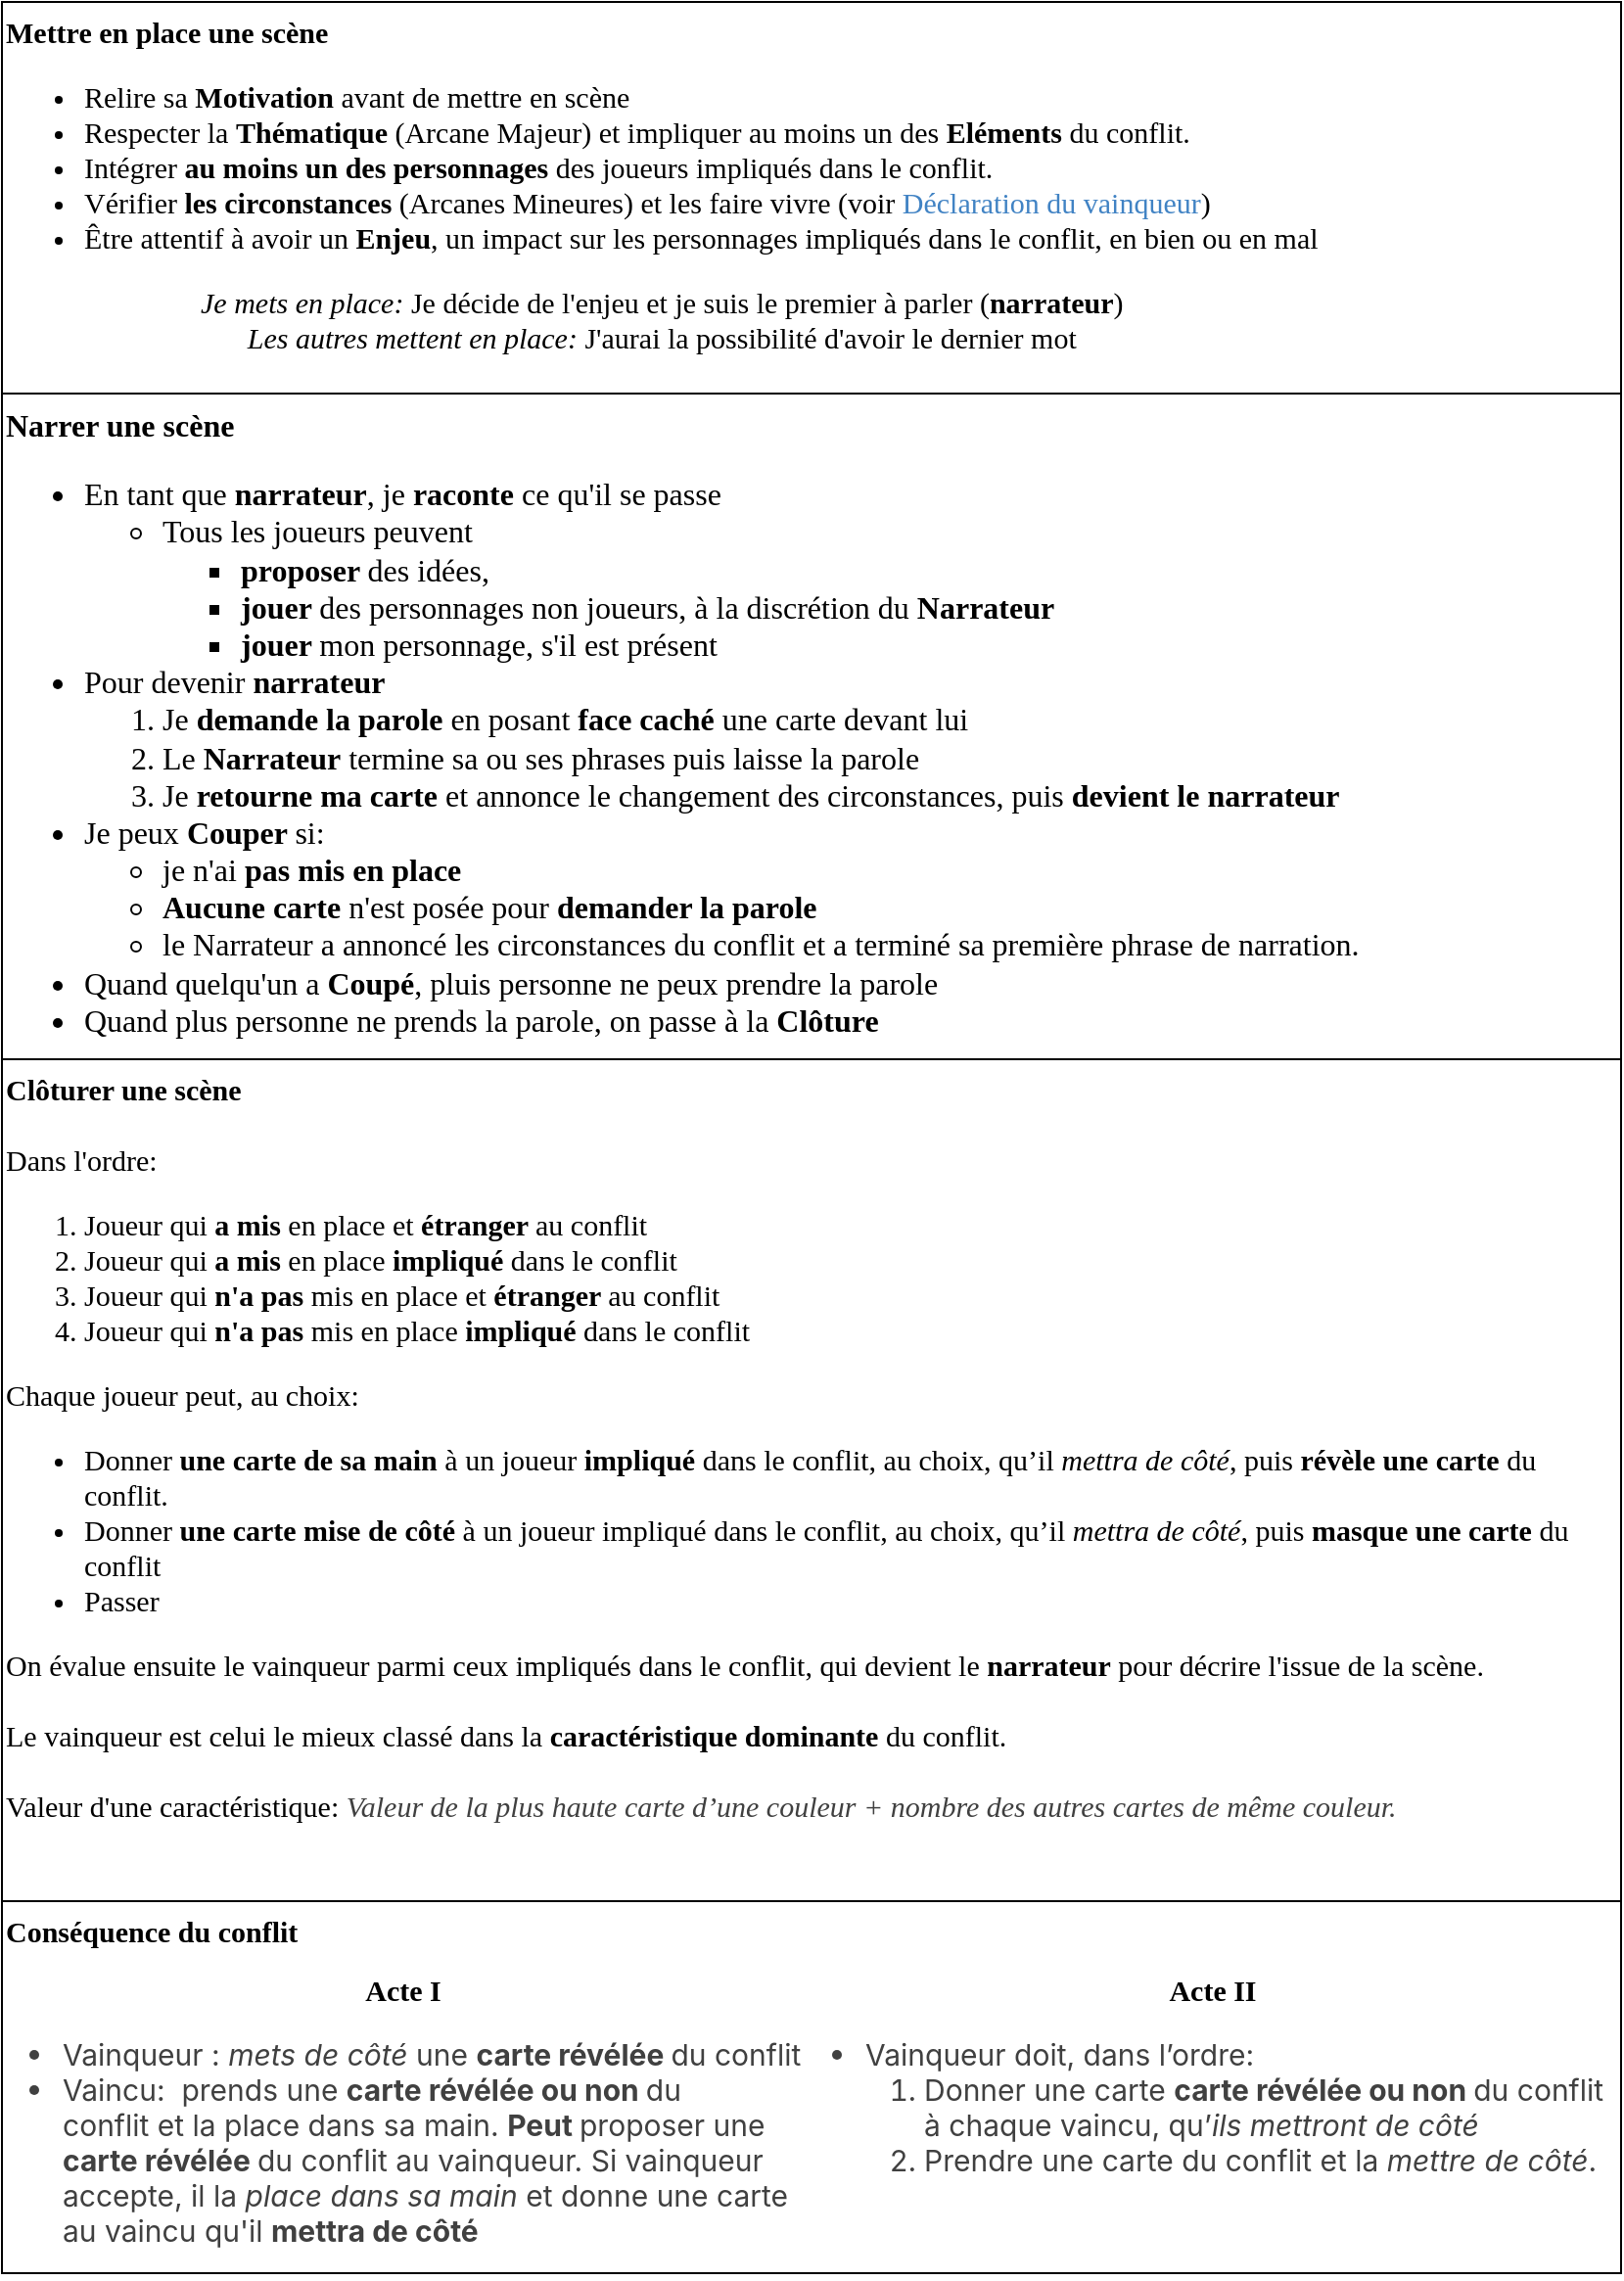 <mxfile version="22.1.9" type="device">
  <diagram id="-t3jnJLLlr8ztdedUzw0" name="Page-1">
    <mxGraphModel dx="1232" dy="1138" grid="1" gridSize="10" guides="1" tooltips="1" connect="1" arrows="1" fold="1" page="1" pageScale="1" pageWidth="827" pageHeight="1169" math="0" shadow="0">
      <root>
        <mxCell id="0" />
        <mxCell id="1" parent="0" />
        <mxCell id="fv9yM441IxTw7lYAv-bU-1" value="&lt;font face=&quot;Georgia&quot; style=&quot;font-size: 15px;&quot;&gt;&lt;b&gt;Mettre en place une scène&lt;/b&gt;&lt;br&gt;&lt;ul&gt;&lt;li style=&quot;box-sizing: border-box; margin: 0px; padding: 0px; border: 0px; font-style: inherit; font-variant: inherit; font-stretch: inherit; font-size: inherit; line-height: inherit; font-family: inherit; font-optical-sizing: inherit; font-kerning: inherit; font-feature-settings: inherit; font-variation-settings: inherit; vertical-align: baseline;&quot;&gt;&lt;span style=&quot;font-weight: inherit;&quot;&gt;Relire sa &lt;/span&gt;&lt;b&gt;Motivation&lt;/b&gt;&amp;nbsp;avant de mettre en scène&lt;/li&gt;&lt;li style=&quot;box-sizing: border-box; margin: 0px; padding: 0px; border: 0px; font-style: inherit; font-variant: inherit; font-stretch: inherit; font-size: inherit; line-height: inherit; font-family: inherit; font-optical-sizing: inherit; font-kerning: inherit; font-feature-settings: inherit; font-variation-settings: inherit; vertical-align: baseline;&quot;&gt;&lt;span style=&quot;font-weight: inherit;&quot;&gt;Respecter la &lt;/span&gt;&lt;b&gt;Thématique&lt;/b&gt;&lt;span style=&quot;font-weight: inherit;&quot;&gt; (Arcane Majeur) et impliquer au moins un des&amp;nbsp;&lt;/span&gt;&lt;b&gt;Eléments &lt;/b&gt;&lt;span style=&quot;font-weight: inherit;&quot;&gt;du conflit.&lt;/span&gt;&lt;/li&gt;&lt;li style=&quot;box-sizing: border-box; margin: 0px; padding: 0px; border: 0px; font-style: inherit; font-variant: inherit; font-stretch: inherit; font-size: inherit; line-height: inherit; font-family: inherit; font-optical-sizing: inherit; font-kerning: inherit; font-feature-settings: inherit; font-variation-settings: inherit; vertical-align: baseline;&quot;&gt;&lt;span style=&quot;font-weight: inherit;&quot;&gt;Intégrer&amp;nbsp;&lt;strong style=&quot;box-sizing: border-box; margin: 0px; padding: 0px; border: 0px; font-style: inherit; font-variant: inherit; font-stretch: inherit; font-size: inherit; line-height: inherit; font-family: inherit; font-optical-sizing: inherit; font-kerning: inherit; font-feature-settings: inherit; font-variation-settings: inherit; vertical-align: baseline;&quot;&gt;au moins&lt;/strong&gt;&amp;nbsp;&lt;/span&gt;&lt;b&gt;un des personnages &lt;/b&gt;&lt;span style=&quot;font-weight: inherit;&quot;&gt;des joueurs impliqués dans le conflit.&lt;/span&gt;&lt;/li&gt;&lt;li style=&quot;box-sizing: border-box; margin: 0px; padding: 0px; border: 0px; font-style: inherit; font-variant: inherit; font-stretch: inherit; font-size: inherit; line-height: inherit; font-family: inherit; font-optical-sizing: inherit; font-kerning: inherit; font-feature-settings: inherit; font-variation-settings: inherit; vertical-align: baseline;&quot;&gt;&lt;span style=&quot;font-weight: inherit;&quot;&gt;Vérifier &lt;/span&gt;&lt;b&gt;les circonstances &lt;/b&gt;&lt;span style=&quot;font-weight: inherit;&quot;&gt;(Arcanes Mineures) et les faire vivre (voir&amp;nbsp;&lt;/span&gt;&lt;a style=&quot;font: inherit; box-sizing: border-box; margin: 0px; padding: 0px; border: 0px; vertical-align: baseline; color: rgb(65, 131, 196); text-decoration-line: none; cursor: pointer;&quot; href=&quot;https://ezian.github.io/game-of-maze/rules/#d%C3%A9claration-du-vainqueur&quot;&gt;Déclaration du vainqueur&lt;/a&gt;&lt;span style=&quot;font-weight: inherit;&quot;&gt;)&lt;/span&gt;&lt;/li&gt;&lt;li style=&quot;box-sizing: border-box; margin: 0px; padding: 0px; border: 0px; font-style: inherit; font-variant: inherit; font-stretch: inherit; font-size: inherit; line-height: inherit; font-family: inherit; font-optical-sizing: inherit; font-kerning: inherit; font-feature-settings: inherit; font-variation-settings: inherit; vertical-align: baseline;&quot;&gt;&lt;span style=&quot;font-weight: inherit;&quot;&gt;Être attentif à avoir un &lt;/span&gt;&lt;b&gt;Enjeu&lt;/b&gt;&lt;span style=&quot;font-weight: inherit;&quot;&gt;, un impact sur les personnages impliqués dans le conflit, en bien ou en mal&lt;/span&gt;&lt;/li&gt;&lt;/ul&gt;&lt;div style=&quot;text-align: center;&quot;&gt;&lt;i&gt;Je mets en place: &lt;/i&gt;Je décide de l&#39;enjeu et je suis le premier à parler (&lt;b&gt;narrateur&lt;/b&gt;)&lt;/div&gt;&lt;div style=&quot;text-align: center;&quot;&gt;&lt;i&gt;Les autres mettent en place: &lt;/i&gt;J&#39;aurai la possibilité d&#39;avoir le dernier mot&lt;/div&gt;&lt;/font&gt;" style="rounded=0;whiteSpace=wrap;html=1;verticalAlign=top;align=left;" parent="1" vertex="1">
          <mxGeometry width="827" height="200" as="geometry" />
        </mxCell>
        <mxCell id="30eOUM9b0TLnODB02ml3-1" value="&lt;font face=&quot;Georgia&quot; style=&quot;font-size: 15px;&quot;&gt;&lt;b&gt;Clôturer une scène&lt;/b&gt;&lt;br&gt;&lt;br&gt;Dans l&#39;ordre:&lt;br&gt;&lt;ol&gt;&lt;li&gt;&lt;font face=&quot;Georgia&quot; style=&quot;font-size: 15px;&quot;&gt;Joueur qui &lt;b&gt;a mis&lt;/b&gt; en place et &lt;b&gt;étranger &lt;/b&gt;au conflit&lt;/font&gt;&lt;/li&gt;&lt;li&gt;&lt;font face=&quot;Georgia&quot; style=&quot;font-size: 15px;&quot;&gt;Joueur qui &lt;b&gt;a mis &lt;/b&gt;en place &lt;b&gt;impliqué &lt;/b&gt;dans le conflit&lt;/font&gt;&lt;/li&gt;&lt;li style=&quot;border-color: var(--border-color);&quot;&gt;&lt;font style=&quot;border-color: var(--border-color); font-size: 15px;&quot; face=&quot;Georgia&quot;&gt;Joueur qui &lt;b&gt;n&#39;a pas &lt;/b&gt;mis en place et &lt;b&gt;étranger &lt;/b&gt;au conflit&lt;/font&gt;&lt;/li&gt;&lt;li style=&quot;border-color: var(--border-color);&quot;&gt;&lt;font style=&quot;border-color: var(--border-color); font-size: 15px;&quot; face=&quot;Georgia&quot;&gt;Joueur qui &lt;b&gt;n&#39;a pas &lt;/b&gt;mis en place &lt;b&gt;impliqué &lt;/b&gt;dans le conflit&lt;/font&gt;&lt;/li&gt;&lt;/ol&gt;&lt;div&gt;Chaque joueur peut, au choix:&lt;/div&gt;&lt;div&gt;&lt;ul&gt;&lt;li style=&quot;box-sizing: border-box; margin: 0px; padding: 0px; border: 0px; font-style: inherit; font-variant: inherit; font-stretch: inherit; font-size: inherit; line-height: inherit; font-family: inherit; font-optical-sizing: inherit; font-kerning: inherit; font-feature-settings: inherit; font-variation-settings: inherit; vertical-align: baseline;&quot;&gt;&lt;span style=&quot;font-weight: inherit;&quot;&gt;Donner&amp;nbsp;&lt;strong style=&quot;box-sizing: border-box; margin: 0px; padding: 0px; border: 0px; font-style: inherit; font-variant: inherit; font-stretch: inherit; font-size: inherit; line-height: inherit; font-family: inherit; font-optical-sizing: inherit; font-kerning: inherit; font-feature-settings: inherit; font-variation-settings: inherit; vertical-align: baseline;&quot;&gt;une carte de sa main&lt;/strong&gt;&amp;nbsp;à un joueur &lt;/span&gt;&lt;b&gt;impliqué&lt;/b&gt;&lt;span style=&quot;font-weight: inherit;&quot;&gt; dans le conflit, au choix, qu’il&amp;nbsp;&lt;/span&gt;&lt;em style=&quot;font-weight: inherit; box-sizing: border-box; margin: 0px; padding: 0px; border: 0px; font-variant: inherit; font-stretch: inherit; font-size: inherit; line-height: inherit; font-family: inherit; font-optical-sizing: inherit; font-kerning: inherit; font-feature-settings: inherit; font-variation-settings: inherit; vertical-align: baseline;&quot;&gt;mettra de côté&lt;/em&gt;&lt;span style=&quot;font-weight: inherit;&quot;&gt;, puis &lt;/span&gt;&lt;b&gt;révèle une carte&lt;/b&gt;&amp;nbsp;du conflit.&lt;/li&gt;&lt;li style=&quot;box-sizing: border-box; margin: 0px; padding: 0px; border: 0px; font-style: inherit; font-variant: inherit; font-stretch: inherit; font-size: inherit; line-height: inherit; font-family: inherit; font-optical-sizing: inherit; font-kerning: inherit; font-feature-settings: inherit; font-variation-settings: inherit; vertical-align: baseline;&quot;&gt;&lt;span style=&quot;font-weight: inherit;&quot;&gt;Donner&amp;nbsp;&lt;strong style=&quot;box-sizing: border-box; margin: 0px; padding: 0px; border: 0px; font-style: inherit; font-variant: inherit; font-stretch: inherit; font-size: inherit; line-height: inherit; font-family: inherit; font-optical-sizing: inherit; font-kerning: inherit; font-feature-settings: inherit; font-variation-settings: inherit; vertical-align: baseline;&quot;&gt;une carte mise de côté&lt;/strong&gt;&amp;nbsp;à un joueur impliqué dans le conflit, au choix, qu’il&amp;nbsp;&lt;em style=&quot;box-sizing: border-box; margin: 0px; padding: 0px; border: 0px; font-variant: inherit; font-weight: inherit; font-stretch: inherit; font-size: inherit; line-height: inherit; font-family: inherit; font-optical-sizing: inherit; font-kerning: inherit; font-feature-settings: inherit; font-variation-settings: inherit; vertical-align: baseline;&quot;&gt;mettra de côté&lt;/em&gt;, puis &lt;/span&gt;&lt;b&gt;masque une carte &lt;/b&gt;&lt;span style=&quot;font-weight: inherit;&quot;&gt;du conflit&lt;/span&gt;&lt;/li&gt;&lt;li style=&quot;box-sizing: border-box; margin: 0px; padding: 0px; border: 0px; font: inherit; vertical-align: baseline;&quot;&gt;Passer&lt;/li&gt;&lt;/ul&gt;&lt;div&gt;On évalue ensuite le vainqueur parmi ceux impliqués dans le conflit, qui devient le &lt;b&gt;narrateur&lt;/b&gt;&amp;nbsp;pour décrire l&#39;issue de la scène.&lt;/div&gt;&lt;/div&gt;&lt;div&gt;&lt;br&gt;&lt;/div&gt;&lt;div&gt;Le vainqueur est celui le mieux classé dans la &lt;b&gt;caractéristique dominante &lt;/b&gt;du conflit.&amp;nbsp;&lt;/div&gt;&lt;div&gt;&lt;br&gt;Valeur d&#39;une caractéristique:&amp;nbsp;&lt;span style=&quot;font-family: inherit; font-size: inherit; font-variant-ligatures: inherit; font-variant-caps: inherit; font-weight: inherit; background-color: rgb(255, 255, 255); color: rgb(64, 64, 64);&quot;&gt;&lt;i&gt;Valeur de la plus haute carte d’une couleur + nombre des autres cartes de même couleur.&lt;/i&gt;&lt;/span&gt;&lt;/div&gt;&lt;/font&gt;&lt;font face=&quot;Georgia&quot; style=&quot;font-size: 15px;&quot;&gt;&lt;div&gt;&lt;br&gt;&lt;/div&gt;&lt;div&gt;&lt;br&gt;&lt;/div&gt;&lt;div&gt;&lt;br&gt;&lt;/div&gt;&lt;/font&gt;" style="rounded=0;whiteSpace=wrap;html=1;verticalAlign=top;align=left;" parent="1" vertex="1">
          <mxGeometry y="540" width="827" height="430" as="geometry" />
        </mxCell>
        <mxCell id="30eOUM9b0TLnODB02ml3-2" value="&lt;font style=&quot;font-size: 16px;&quot; face=&quot;Georgia&quot;&gt;&lt;b style=&quot;&quot;&gt;Narrer une scène&lt;/b&gt;&lt;br&gt;&lt;ul style=&quot;&quot;&gt;&lt;li style=&quot;box-sizing: border-box; margin: 0px; padding: 0px; border: 0px; font-style: inherit; font-variant: inherit; font-stretch: inherit; line-height: inherit; font-family: inherit; font-optical-sizing: inherit; font-kerning: inherit; font-feature-settings: inherit; font-variation-settings: inherit; vertical-align: baseline;&quot;&gt;En tant que &lt;b&gt;narrateur&lt;/b&gt;, je &lt;b&gt;raconte&lt;/b&gt; ce qu&#39;il se passe&lt;/li&gt;&lt;ul style=&quot;&quot;&gt;&lt;li style=&quot;border-color: var(--border-color);&quot;&gt;Tous les joueurs peuvent&lt;/li&gt;&lt;ul style=&quot;&quot;&gt;&lt;li style=&quot;border-color: var(--border-color);&quot;&gt;&lt;b style=&quot;background-color: initial;&quot;&gt;proposer &lt;/b&gt;&lt;span style=&quot;background-color: initial;&quot;&gt;des idées,&amp;nbsp;&lt;/span&gt;&lt;/li&gt;&lt;li style=&quot;border-color: var(--border-color);&quot;&gt;&lt;span style=&quot;background-color: initial;&quot;&gt;&lt;b&gt;jouer &lt;/b&gt;des personnages non joueurs&lt;/span&gt;, à la discrétion du &lt;b&gt;Narrateur&lt;/b&gt;&amp;nbsp;&lt;/li&gt;&lt;li style=&quot;border-color: var(--border-color);&quot;&gt;&lt;span style=&quot;background-color: initial;&quot;&gt;&lt;b&gt;jouer &lt;/b&gt;mon personnage, s&#39;il est présent&lt;/span&gt;&lt;/li&gt;&lt;/ul&gt;&lt;/ul&gt;&lt;li style=&quot;&quot;&gt;Pour devenir &lt;b&gt;narrateur&lt;/b&gt;&lt;/li&gt;&lt;ol style=&quot;&quot;&gt;&lt;li&gt;Je &lt;b&gt;demande la parole&lt;/b&gt;&amp;nbsp;en posant &lt;b&gt;face caché &lt;/b&gt;une carte devant lui&lt;/li&gt;&lt;li&gt;Le &lt;b&gt;Narrateur&lt;/b&gt;&amp;nbsp;termine sa ou ses phrases puis laisse la parole&lt;/li&gt;&lt;li&gt;Je &lt;b&gt;retourne ma carte&lt;/b&gt; et annonce le changement des circonstances, puis &lt;b&gt;devient le narrateur&lt;/b&gt;&lt;/li&gt;&lt;/ol&gt;&lt;li style=&quot;&quot;&gt;Je peux &lt;b&gt;Couper &lt;/b&gt;si:&lt;/li&gt;&lt;ul&gt;&lt;li style=&quot;&quot;&gt;je n&#39;ai &lt;b&gt;pas mis en place&amp;nbsp;&lt;/b&gt;&lt;/li&gt;&lt;li style=&quot;&quot;&gt;&lt;b&gt;Aucune carte &lt;/b&gt;n&#39;est posée pour &lt;b&gt;demander la parole&lt;/b&gt;&lt;/li&gt;&lt;li style=&quot;&quot;&gt;le Narrateur a annoncé les circonstances du conflit et a terminé sa première phrase de narration.&lt;/li&gt;&lt;/ul&gt;&lt;li&gt;Quand quelqu&#39;un a &lt;b&gt;Coupé&lt;/b&gt;, pluis personne ne peux prendre la parole&lt;/li&gt;&lt;li&gt;Quand plus personne ne prends la parole, on passe à la &lt;b&gt;Clôture&lt;/b&gt;&lt;/li&gt;&lt;/ul&gt;&lt;/font&gt;&lt;span style=&quot;font-family: Georgia; background-color: initial; font-size: 16px;&quot;&gt;&lt;font style=&quot;font-size: 16px;&quot;&gt;&lt;br&gt;&lt;/font&gt;&lt;br&gt;&lt;/span&gt;" style="rounded=0;whiteSpace=wrap;html=1;verticalAlign=top;align=left;" parent="1" vertex="1">
          <mxGeometry y="200" width="827" height="340" as="geometry" />
        </mxCell>
        <mxCell id="O0SQ-zX7gLN0gvCXW3Sa-1" value="&lt;font face=&quot;Georgia&quot; style=&quot;font-size: 15px;&quot;&gt;&lt;b&gt;Conséquence du conflit&lt;br&gt;&lt;/b&gt;&lt;br&gt;&lt;br&gt;&lt;/font&gt;&lt;font face=&quot;Georgia&quot; style=&quot;font-size: 15px;&quot;&gt;&lt;div&gt;&lt;br&gt;&lt;/div&gt;&lt;div&gt;&lt;br&gt;&lt;/div&gt;&lt;/font&gt;" style="rounded=0;whiteSpace=wrap;html=1;verticalAlign=top;align=left;" vertex="1" parent="1">
          <mxGeometry y="970" width="827" height="190" as="geometry" />
        </mxCell>
        <mxCell id="O0SQ-zX7gLN0gvCXW3Sa-2" value="&lt;font style=&quot;font-size: 15px;&quot; face=&quot;Georgia&quot;&gt;&lt;b style=&quot;&quot;&gt;Acte I&lt;br&gt;&lt;/b&gt;&lt;/font&gt;&lt;ul style=&quot;box-sizing: border-box; margin: 15px 0px; padding: 0px 0px 0px 30px; border: 0px; font-variant-numeric: inherit; font-variant-east-asian: inherit; font-variant-alternates: inherit; font-variant-position: inherit; font-stretch: inherit; line-height: inherit; font-family: -system-ui, -apple-system, BlinkMacSystemFont, &amp;quot;Segoe UI&amp;quot;, Roboto, Helvetica, Arial, sans-serif, &amp;quot;Apple Color Emoji&amp;quot;, &amp;quot;Segoe UI Emoji&amp;quot;, &amp;quot;Segoe UI Symbol&amp;quot;; font-optical-sizing: inherit; font-kerning: inherit; font-feature-settings: inherit; font-variation-settings: inherit; vertical-align: baseline; list-style-position: initial; list-style-image: initial; color: rgb(64, 64, 64); text-align: start; background-color: rgb(255, 255, 255); font-size: 15px;&quot;&gt;&lt;li style=&quot;box-sizing: border-box; margin: 0px; padding: 0px; border: 0px; font-variant: inherit; font-stretch: inherit; line-height: inherit; font-family: inherit; font-optical-sizing: inherit; font-kerning: inherit; font-feature-settings: inherit; font-variation-settings: inherit; vertical-align: baseline;&quot;&gt;&lt;font style=&quot;font-size: 15px;&quot;&gt;&lt;span style=&quot;font-weight: inherit;&quot;&gt;&lt;span style=&quot;font-style: inherit;&quot;&gt;Vainqueur : &lt;/span&gt;&lt;i&gt;mets de côté &lt;/i&gt;&lt;span style=&quot;font-style: inherit;&quot;&gt;une &lt;/span&gt;&lt;/span&gt;&lt;b style=&quot;font-style: inherit;&quot;&gt;carte révélée &lt;/b&gt;&lt;span style=&quot;font-style: inherit; font-weight: inherit;&quot;&gt;du conflit&lt;/span&gt;&lt;/font&gt;&lt;/li&gt;&lt;li style=&quot;box-sizing: border-box; margin: 0px; padding: 0px; border: 0px; font-variant: inherit; font-stretch: inherit; line-height: inherit; font-family: inherit; font-optical-sizing: inherit; font-kerning: inherit; font-feature-settings: inherit; font-variation-settings: inherit; vertical-align: baseline;&quot;&gt;&lt;font style=&quot;font-size: 15px;&quot;&gt;&lt;span style=&quot;font-style: inherit; font-weight: inherit;&quot;&gt;Vaincu:&amp;nbsp; prends une &lt;/span&gt;&lt;b style=&quot;font-style: inherit;&quot;&gt;carte révélée ou non &lt;/b&gt;&lt;span style=&quot;font-style: inherit;&quot;&gt;du conflit&amp;nbsp;&lt;/span&gt;&lt;span style=&quot;font-style: inherit; font-weight: inherit;&quot;&gt;et la&amp;nbsp;&lt;/span&gt;&lt;em style=&quot;font-style: inherit; font-weight: inherit; box-sizing: border-box; margin: 0px; padding: 0px; border: 0px; font-variant: inherit; font-stretch: inherit; line-height: inherit; font-family: inherit; font-optical-sizing: inherit; font-kerning: inherit; font-feature-settings: inherit; font-variation-settings: inherit; vertical-align: baseline;&quot;&gt;place dans sa main&lt;/em&gt;&lt;span style=&quot;font-style: inherit; font-weight: inherit;&quot;&gt;. &lt;/span&gt;&lt;span style=&quot;font-style: inherit;&quot;&gt;&lt;b&gt;Peut &lt;/b&gt;&lt;/span&gt;&lt;span style=&quot;font-style: inherit; font-weight: inherit;&quot;&gt;proposer une &lt;/span&gt;&lt;b style=&quot;font-style: inherit;&quot;&gt;carte révélée &lt;/b&gt;&lt;span style=&quot;font-style: inherit;&quot;&gt;du conflit au vainqueur. Si vainqueur accepte, il la &lt;/span&gt;&lt;i&gt;place dans sa main &lt;/i&gt;et donne une carte au vaincu qu&#39;il &lt;b&gt;mettra de côté&lt;/b&gt;&lt;/font&gt;&lt;/li&gt;&lt;/ul&gt;" style="rounded=0;whiteSpace=wrap;html=1;verticalAlign=top;align=center;fillColor=none;strokeColor=none;" vertex="1" parent="1">
          <mxGeometry y="1000" width="410" height="160" as="geometry" />
        </mxCell>
        <mxCell id="O0SQ-zX7gLN0gvCXW3Sa-3" value="&lt;font style=&quot;border-color: var(--border-color); font-size: 15px;&quot; face=&quot;Georgia&quot;&gt;&lt;b style=&quot;border-color: var(--border-color);&quot;&gt;Acte II&lt;br style=&quot;border-color: var(--border-color);&quot;&gt;&lt;/b&gt;&lt;/font&gt;&lt;ul style=&quot;border: 0px; box-sizing: border-box; margin: 15px 0px; padding: 0px 0px 0px 30px; font-variant-numeric: inherit; font-variant-east-asian: inherit; font-variant-alternates: inherit; font-variant-position: inherit; font-stretch: inherit; line-height: inherit; font-family: -system-ui, -apple-system, BlinkMacSystemFont, &amp;quot;Segoe UI&amp;quot;, Roboto, Helvetica, Arial, sans-serif, &amp;quot;Apple Color Emoji&amp;quot;, &amp;quot;Segoe UI Emoji&amp;quot;, &amp;quot;Segoe UI Symbol&amp;quot;; font-optical-sizing: inherit; font-kerning: inherit; font-feature-settings: inherit; font-variation-settings: inherit; vertical-align: baseline; list-style-position: initial; list-style-image: initial; color: rgb(64, 64, 64); text-align: start; background-color: rgb(255, 255, 255); font-size: 15px;&quot;&gt;&lt;li style=&quot;box-sizing: border-box; margin: 0px; padding: 0px; border: 0px; font: inherit; vertical-align: baseline;&quot;&gt;Vainqueur doit, dans l’ordre:&lt;ol style=&quot;box-sizing: border-box; margin: 0px; padding: 0px 0px 0px 30px; border: 0px; font: inherit; vertical-align: baseline; list-style-position: initial; list-style-image: initial;&quot;&gt;&lt;li style=&quot;box-sizing: border-box; margin: 0px; padding: 0px; border: 0px; font: inherit; vertical-align: baseline;&quot;&gt;Donner une carte&amp;nbsp;&lt;b style=&quot;border-color: var(--border-color); font-style: inherit;&quot;&gt;carte révélée ou non&amp;nbsp;&lt;/b&gt;du conflit à chaque vaincu, qu’&lt;em style=&quot;box-sizing: border-box; margin: 0px; padding: 0px; border: 0px; font-variant: inherit; font-weight: inherit; font-stretch: inherit; font-size: inherit; line-height: inherit; font-family: inherit; font-optical-sizing: inherit; font-kerning: inherit; font-feature-settings: inherit; font-variation-settings: inherit; vertical-align: baseline;&quot;&gt;ils mettront de côté&lt;/em&gt;&lt;/li&gt;&lt;li style=&quot;box-sizing: border-box; margin: 0px; padding: 0px; border: 0px; font: inherit; vertical-align: baseline;&quot;&gt;Prendre une carte du conflit et la&amp;nbsp;&lt;em style=&quot;box-sizing: border-box; margin: 0px; padding: 0px; border: 0px; font-variant: inherit; font-weight: inherit; font-stretch: inherit; font-size: inherit; line-height: inherit; font-family: inherit; font-optical-sizing: inherit; font-kerning: inherit; font-feature-settings: inherit; font-variation-settings: inherit; vertical-align: baseline;&quot;&gt;mettre de côté&lt;/em&gt;.&lt;/li&gt;&lt;/ol&gt;&lt;/li&gt;&lt;/ul&gt;" style="rounded=0;whiteSpace=wrap;html=1;verticalAlign=top;align=center;fillColor=none;strokeColor=none;" vertex="1" parent="1">
          <mxGeometry x="410" y="1000" width="417" height="160" as="geometry" />
        </mxCell>
      </root>
    </mxGraphModel>
  </diagram>
</mxfile>
